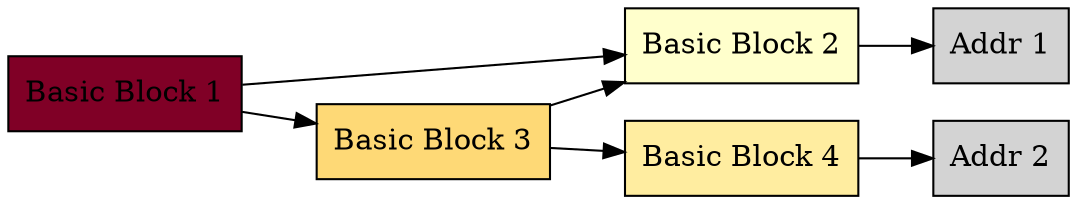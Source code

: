 digraph "acos@@GLIBC_2.2.5"{
	rankdir=LR;
	node[shape=box,colorscheme=ylorrd9, style=filled];

	"Basic Block 1" [fillcolor=9];
	"Basic Block 2" [fillcolor=1];
	"Basic Block 3" [fillcolor=3];
	"Basic Block 4" [fillcolor=2];
	"Addr 1";
	"Addr 2";

	"Basic Block 1"->"Basic Block 3";
	"Basic Block 1"->"Basic Block 2";
	"Basic Block 2"->"Addr 1";
	"Basic Block 3"->"Basic Block 2";
	"Basic Block 3"->"Basic Block 4";
	"Basic Block 4"->"Addr 2";
}
